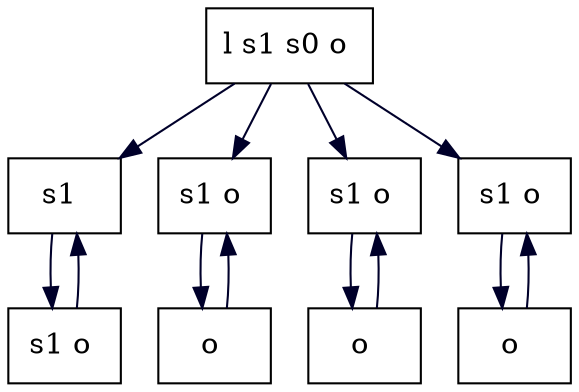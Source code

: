 digraph G {
  "ip_pv1i0Ipv2i0Ipv1i0Ipv2i1I00_0-1[s1 ]" [shape=box, label="s1 ", ];
  "ip_pv1i0Ipv2i0Ipv1i0Ipv2i1I00_0-2[s1 o ]" [shape=box, label="s1 o ", ];
  "pv1i0Ipv2i0I_pv1i0Ipv2i1I0_0-1[s1 o ]" [shape=box, label="s1 o ", ];
  "pv1i0Ipv2i0I_pv1i0Ipv2i1I0_0-2[o ]" [shape=box, label="o ", ];
  "pv1i0Ipv2i1I_0-0[l s1 s0 o ]" [shape=box, label="l s1 s0 o ", ];
  "pv1i0Ipv2i1I_0-1[s1 o ]" [shape=box, label="s1 o ", ];
  "pv1i0Ipv2i1I_0-2[o ]" [shape=box, label="o ", ];
  "pv1i0_ippv1i0Ipv2i0Ipv1i0Ipv2i1I000_0-1[s1 o ]" [shape=box, label="s1 o ", ];
  "pv1i0_ippv1i0Ipv2i0Ipv1i0Ipv2i1I000_0-2[o ]" [shape=box, label="o ", ];
  
  
  "ip_pv1i0Ipv2i0Ipv1i0Ipv2i1I00_0-1[s1 ]" -> "ip_pv1i0Ipv2i0Ipv1i0Ipv2i1I00_0-2[s1 o ]" [
  color="#00002A", ];
  "ip_pv1i0Ipv2i0Ipv1i0Ipv2i1I00_0-2[s1 o ]" -> "ip_pv1i0Ipv2i0Ipv1i0Ipv2i1I00_0-1[s1 ]" [
  color="#00002A", ];
  "pv1i0Ipv2i0I_pv1i0Ipv2i1I0_0-1[s1 o ]" -> "pv1i0Ipv2i0I_pv1i0Ipv2i1I0_0-2[o ]" [
  color="#00002A", ];
  "pv1i0Ipv2i0I_pv1i0Ipv2i1I0_0-2[o ]" -> "pv1i0Ipv2i0I_pv1i0Ipv2i1I0_0-1[s1 o ]" [
  color="#00002A", ];
  "pv1i0Ipv2i1I_0-0[l s1 s0 o ]" -> "ip_pv1i0Ipv2i0Ipv1i0Ipv2i1I00_0-1[s1 ]" [
  color="#00002A", ];
  "pv1i0Ipv2i1I_0-0[l s1 s0 o ]" -> "pv1i0Ipv2i0I_pv1i0Ipv2i1I0_0-1[s1 o ]" [
  color="#00002A", ];
  "pv1i0Ipv2i1I_0-0[l s1 s0 o ]" -> "pv1i0Ipv2i1I_0-1[s1 o ]" [color="#00002A",
                                                               ];
  "pv1i0Ipv2i1I_0-0[l s1 s0 o ]" -> "pv1i0_ippv1i0Ipv2i0Ipv1i0Ipv2i1I000_0-1[s1 o ]" [
  color="#00002A", ];
  "pv1i0Ipv2i1I_0-1[s1 o ]" -> "pv1i0Ipv2i1I_0-2[o ]" [color="#00002A", ];
  "pv1i0Ipv2i1I_0-2[o ]" -> "pv1i0Ipv2i1I_0-1[s1 o ]" [color="#00002A", ];
  "pv1i0_ippv1i0Ipv2i0Ipv1i0Ipv2i1I000_0-1[s1 o ]" -> "pv1i0_ippv1i0Ipv2i0Ipv1i0Ipv2i1I000_0-2[o ]" [
  color="#00002A", ];
  "pv1i0_ippv1i0Ipv2i0Ipv1i0Ipv2i1I000_0-2[o ]" -> "pv1i0_ippv1i0Ipv2i0Ipv1i0Ipv2i1I000_0-1[s1 o ]" [
  color="#00002A", ];
  
  }